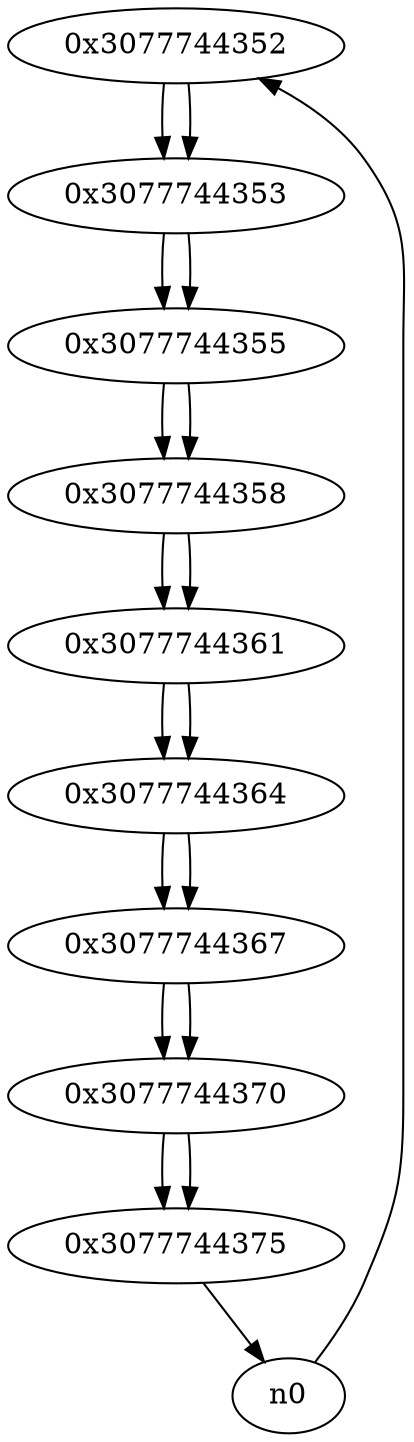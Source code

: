 digraph G{
/* nodes */
  n1 [label="0x3077744352"]
  n2 [label="0x3077744353"]
  n3 [label="0x3077744355"]
  n4 [label="0x3077744358"]
  n5 [label="0x3077744361"]
  n6 [label="0x3077744364"]
  n7 [label="0x3077744367"]
  n8 [label="0x3077744370"]
  n9 [label="0x3077744375"]
/* edges */
n1 -> n2;
n0 -> n1;
n2 -> n3;
n1 -> n2;
n3 -> n4;
n2 -> n3;
n4 -> n5;
n3 -> n4;
n5 -> n6;
n4 -> n5;
n6 -> n7;
n5 -> n6;
n7 -> n8;
n6 -> n7;
n8 -> n9;
n7 -> n8;
n9 -> n0;
n8 -> n9;
}
